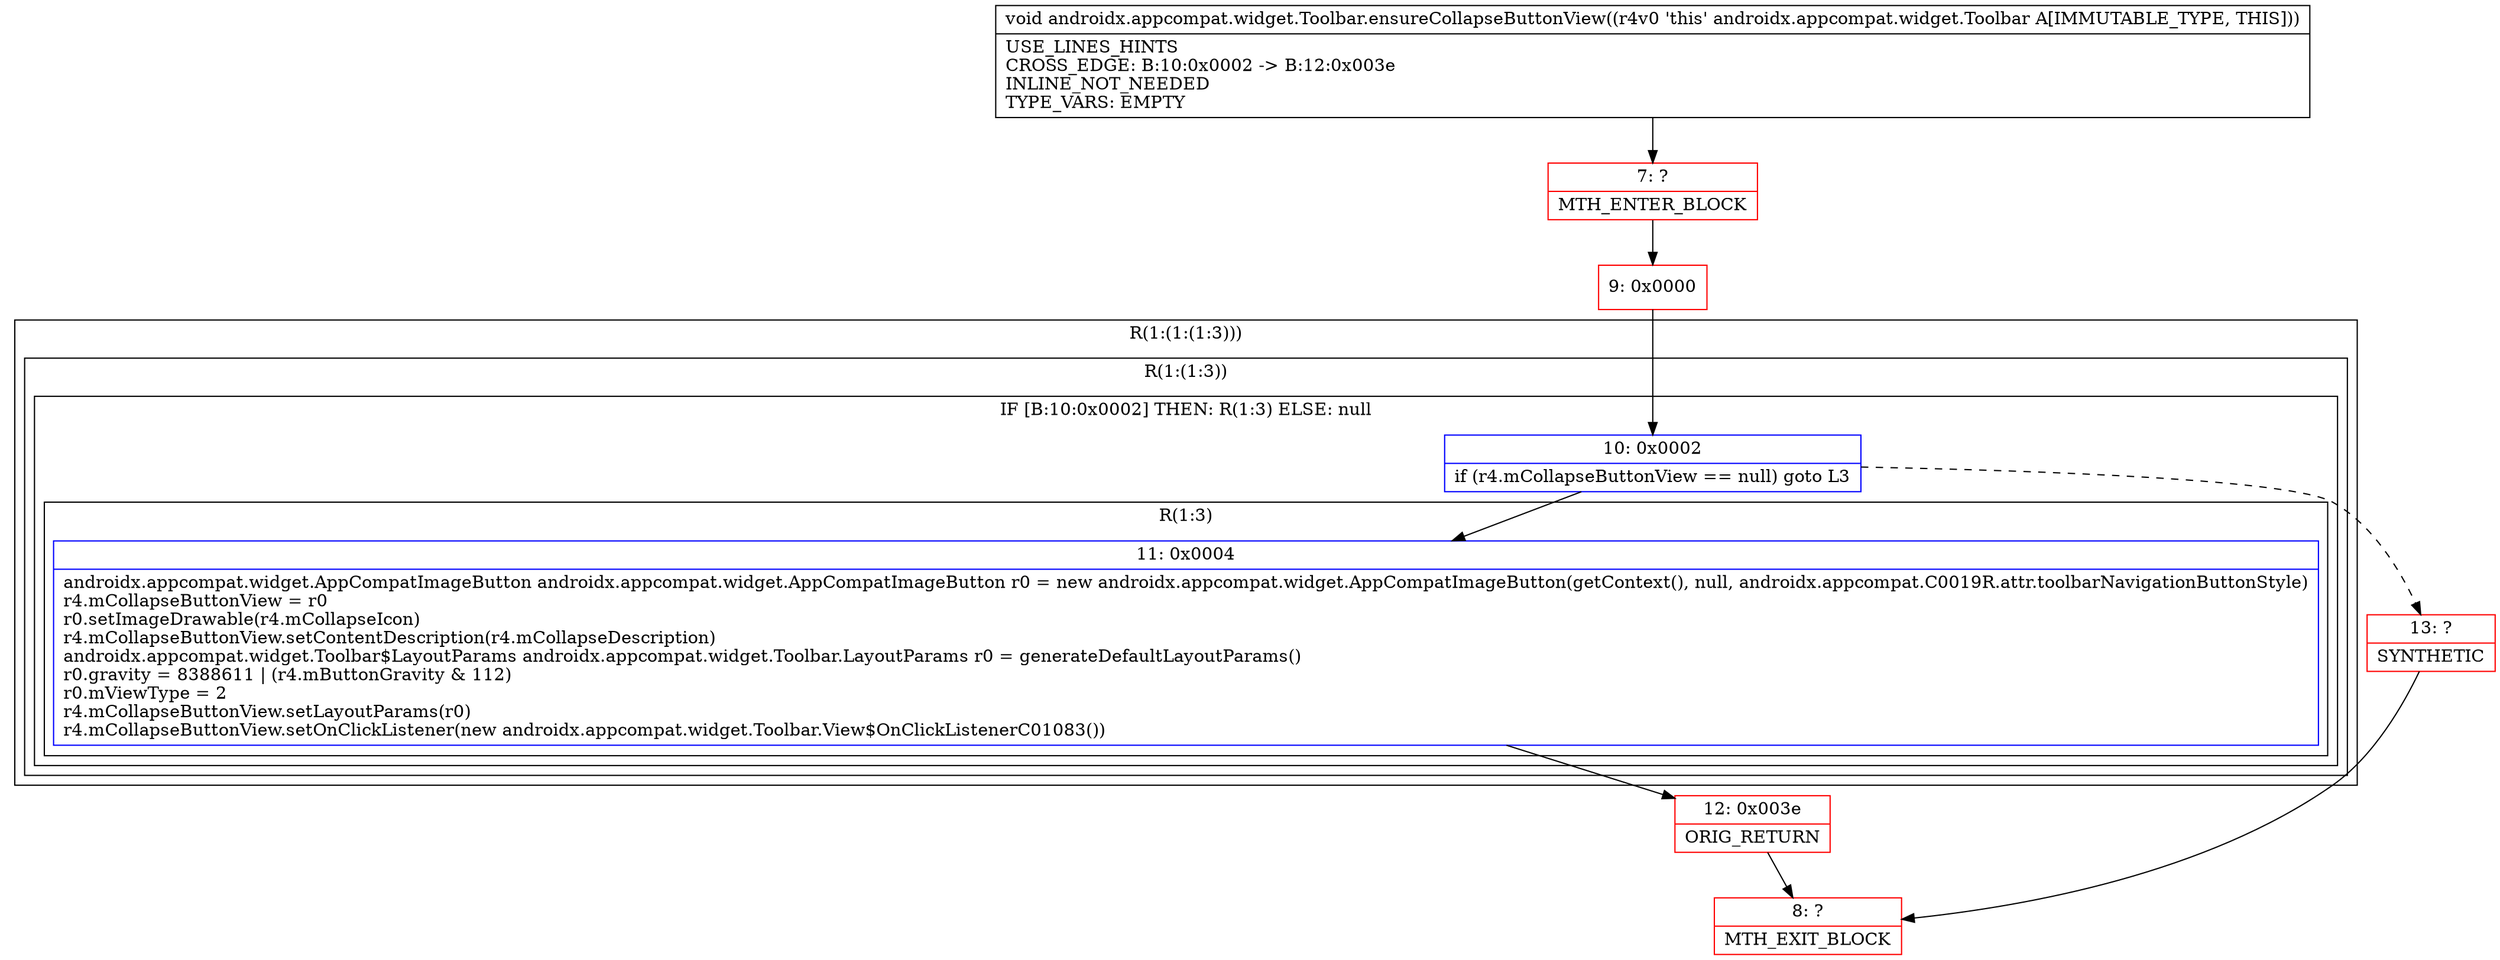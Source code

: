 digraph "CFG forandroidx.appcompat.widget.Toolbar.ensureCollapseButtonView()V" {
subgraph cluster_Region_55850313 {
label = "R(1:(1:(1:3)))";
node [shape=record,color=blue];
subgraph cluster_Region_2049429845 {
label = "R(1:(1:3))";
node [shape=record,color=blue];
subgraph cluster_IfRegion_390806148 {
label = "IF [B:10:0x0002] THEN: R(1:3) ELSE: null";
node [shape=record,color=blue];
Node_10 [shape=record,label="{10\:\ 0x0002|if (r4.mCollapseButtonView == null) goto L3\l}"];
subgraph cluster_Region_1447405212 {
label = "R(1:3)";
node [shape=record,color=blue];
Node_11 [shape=record,label="{11\:\ 0x0004|androidx.appcompat.widget.AppCompatImageButton androidx.appcompat.widget.AppCompatImageButton r0 = new androidx.appcompat.widget.AppCompatImageButton(getContext(), null, androidx.appcompat.C0019R.attr.toolbarNavigationButtonStyle)\lr4.mCollapseButtonView = r0\lr0.setImageDrawable(r4.mCollapseIcon)\lr4.mCollapseButtonView.setContentDescription(r4.mCollapseDescription)\landroidx.appcompat.widget.Toolbar$LayoutParams androidx.appcompat.widget.Toolbar.LayoutParams r0 = generateDefaultLayoutParams()\lr0.gravity = 8388611 \| (r4.mButtonGravity & 112)\lr0.mViewType = 2\lr4.mCollapseButtonView.setLayoutParams(r0)\lr4.mCollapseButtonView.setOnClickListener(new androidx.appcompat.widget.Toolbar.View$OnClickListenerC01083())\l}"];
}
}
}
}
Node_7 [shape=record,color=red,label="{7\:\ ?|MTH_ENTER_BLOCK\l}"];
Node_9 [shape=record,color=red,label="{9\:\ 0x0000}"];
Node_12 [shape=record,color=red,label="{12\:\ 0x003e|ORIG_RETURN\l}"];
Node_8 [shape=record,color=red,label="{8\:\ ?|MTH_EXIT_BLOCK\l}"];
Node_13 [shape=record,color=red,label="{13\:\ ?|SYNTHETIC\l}"];
MethodNode[shape=record,label="{void androidx.appcompat.widget.Toolbar.ensureCollapseButtonView((r4v0 'this' androidx.appcompat.widget.Toolbar A[IMMUTABLE_TYPE, THIS]))  | USE_LINES_HINTS\lCROSS_EDGE: B:10:0x0002 \-\> B:12:0x003e\lINLINE_NOT_NEEDED\lTYPE_VARS: EMPTY\l}"];
MethodNode -> Node_7;Node_10 -> Node_11;
Node_10 -> Node_13[style=dashed];
Node_11 -> Node_12;
Node_7 -> Node_9;
Node_9 -> Node_10;
Node_12 -> Node_8;
Node_13 -> Node_8;
}

